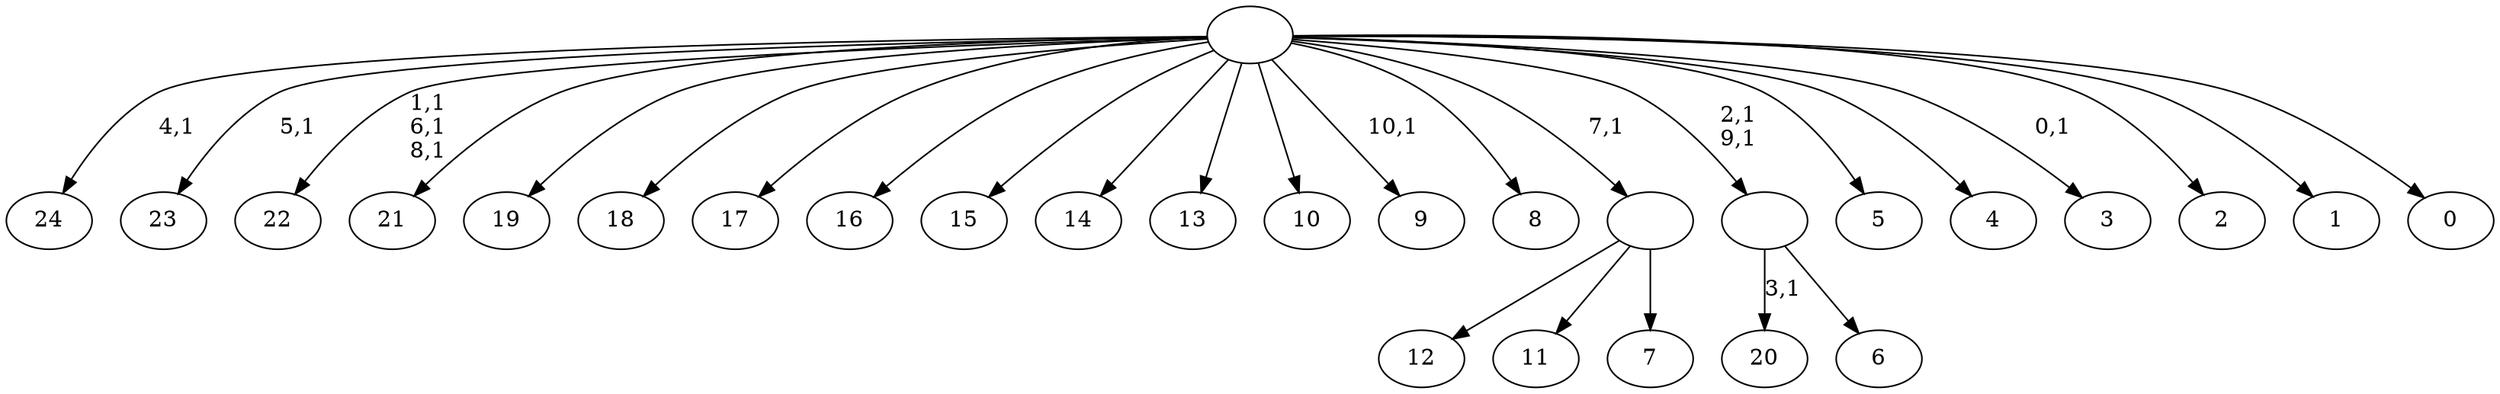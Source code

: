 digraph T {
	36 [label="24"]
	34 [label="23"]
	32 [label="22"]
	28 [label="21"]
	27 [label="20"]
	25 [label="19"]
	24 [label="18"]
	23 [label="17"]
	22 [label="16"]
	21 [label="15"]
	20 [label="14"]
	19 [label="13"]
	18 [label="12"]
	17 [label="11"]
	16 [label="10"]
	15 [label="9"]
	13 [label="8"]
	12 [label="7"]
	11 [label=""]
	10 [label="6"]
	9 [label=""]
	7 [label="5"]
	6 [label="4"]
	5 [label="3"]
	3 [label="2"]
	2 [label="1"]
	1 [label="0"]
	0 [label=""]
	11 -> 18 [label=""]
	11 -> 17 [label=""]
	11 -> 12 [label=""]
	9 -> 27 [label="3,1"]
	9 -> 10 [label=""]
	0 -> 5 [label="0,1"]
	0 -> 9 [label="2,1\n9,1"]
	0 -> 15 [label="10,1"]
	0 -> 32 [label="1,1\n6,1\n8,1"]
	0 -> 34 [label="5,1"]
	0 -> 36 [label="4,1"]
	0 -> 28 [label=""]
	0 -> 25 [label=""]
	0 -> 24 [label=""]
	0 -> 23 [label=""]
	0 -> 22 [label=""]
	0 -> 21 [label=""]
	0 -> 20 [label=""]
	0 -> 19 [label=""]
	0 -> 16 [label=""]
	0 -> 13 [label=""]
	0 -> 11 [label="7,1"]
	0 -> 7 [label=""]
	0 -> 6 [label=""]
	0 -> 3 [label=""]
	0 -> 2 [label=""]
	0 -> 1 [label=""]
}
